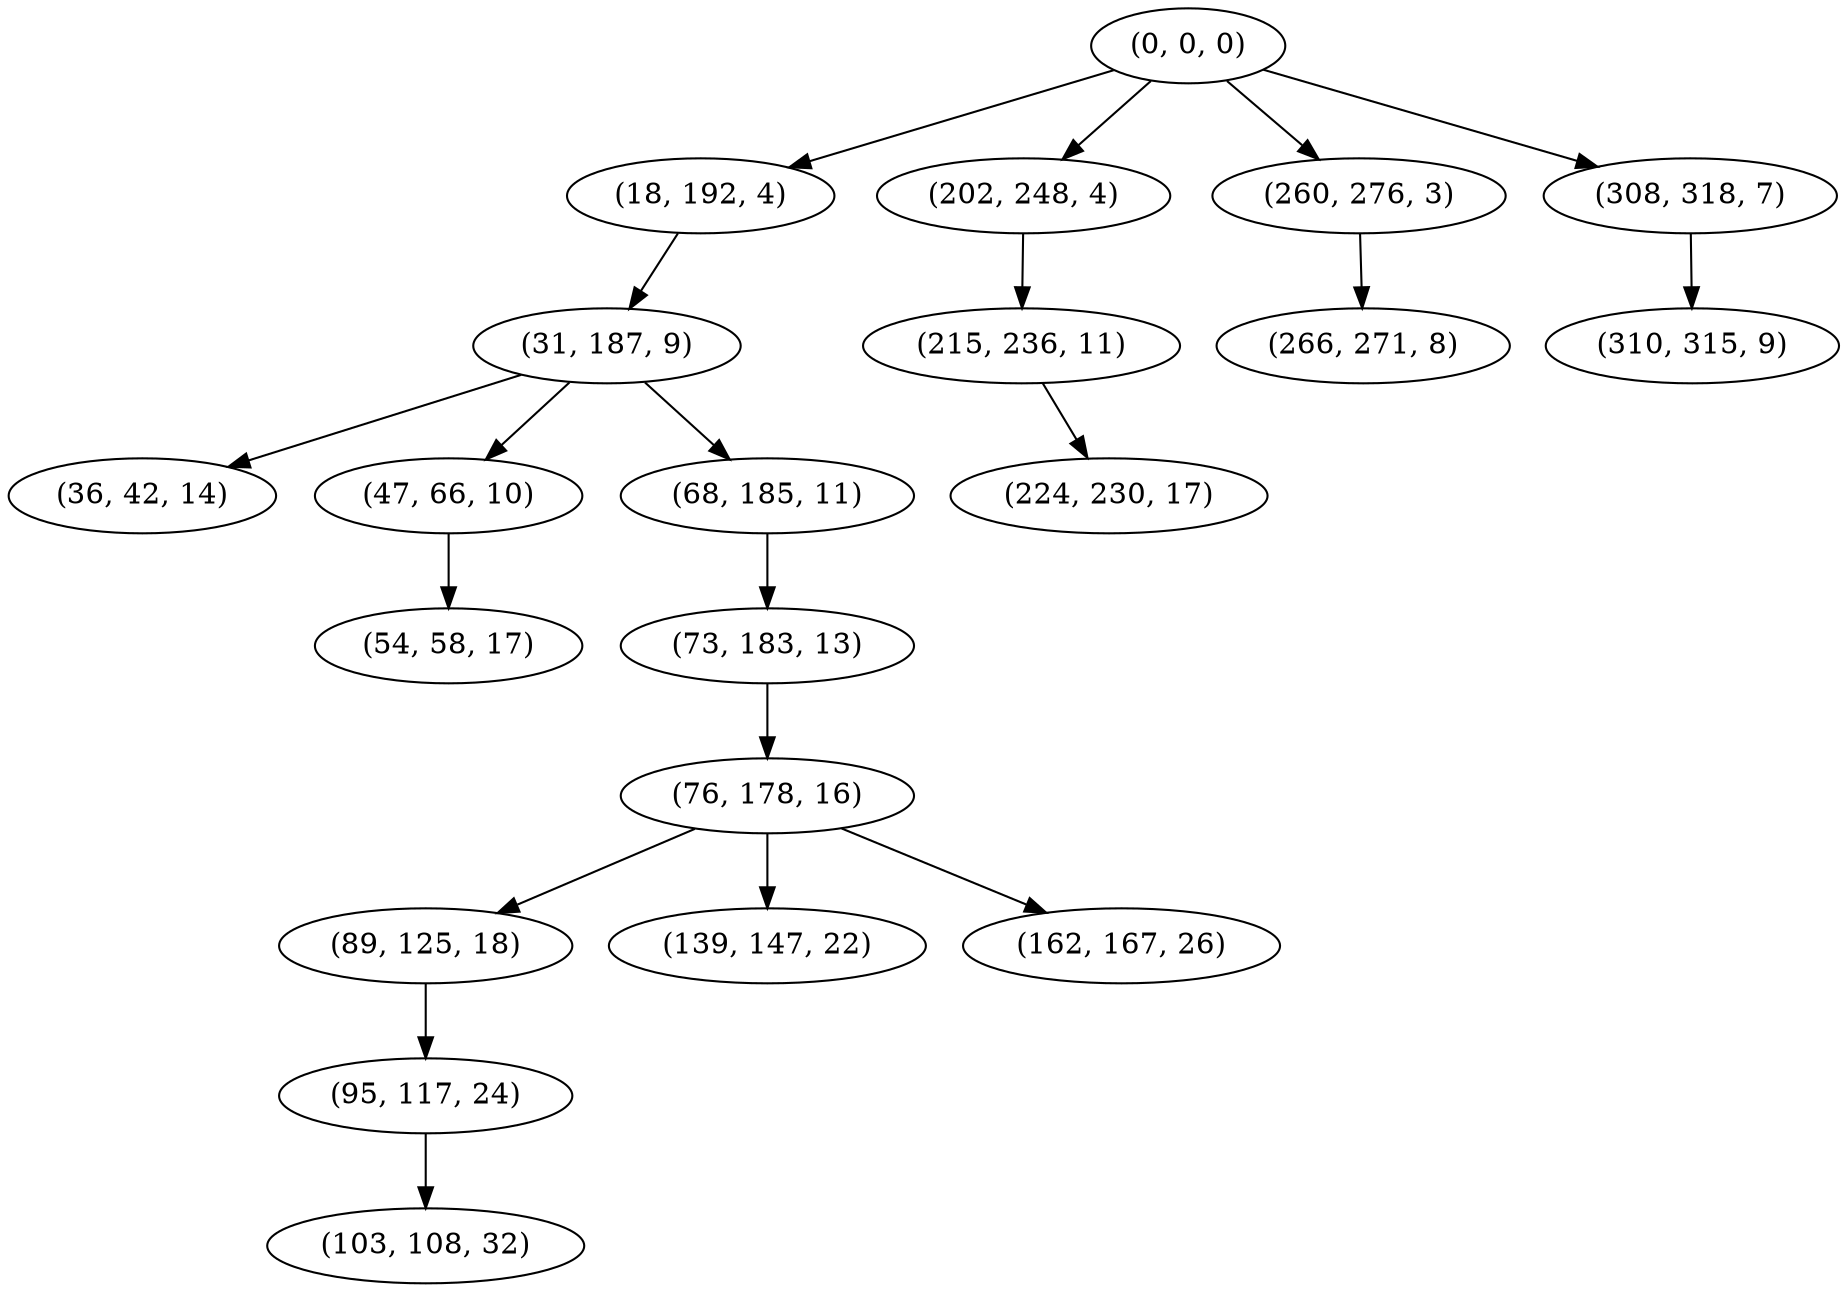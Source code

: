 digraph tree {
    "(0, 0, 0)";
    "(18, 192, 4)";
    "(31, 187, 9)";
    "(36, 42, 14)";
    "(47, 66, 10)";
    "(54, 58, 17)";
    "(68, 185, 11)";
    "(73, 183, 13)";
    "(76, 178, 16)";
    "(89, 125, 18)";
    "(95, 117, 24)";
    "(103, 108, 32)";
    "(139, 147, 22)";
    "(162, 167, 26)";
    "(202, 248, 4)";
    "(215, 236, 11)";
    "(224, 230, 17)";
    "(260, 276, 3)";
    "(266, 271, 8)";
    "(308, 318, 7)";
    "(310, 315, 9)";
    "(0, 0, 0)" -> "(18, 192, 4)";
    "(0, 0, 0)" -> "(202, 248, 4)";
    "(0, 0, 0)" -> "(260, 276, 3)";
    "(0, 0, 0)" -> "(308, 318, 7)";
    "(18, 192, 4)" -> "(31, 187, 9)";
    "(31, 187, 9)" -> "(36, 42, 14)";
    "(31, 187, 9)" -> "(47, 66, 10)";
    "(31, 187, 9)" -> "(68, 185, 11)";
    "(47, 66, 10)" -> "(54, 58, 17)";
    "(68, 185, 11)" -> "(73, 183, 13)";
    "(73, 183, 13)" -> "(76, 178, 16)";
    "(76, 178, 16)" -> "(89, 125, 18)";
    "(76, 178, 16)" -> "(139, 147, 22)";
    "(76, 178, 16)" -> "(162, 167, 26)";
    "(89, 125, 18)" -> "(95, 117, 24)";
    "(95, 117, 24)" -> "(103, 108, 32)";
    "(202, 248, 4)" -> "(215, 236, 11)";
    "(215, 236, 11)" -> "(224, 230, 17)";
    "(260, 276, 3)" -> "(266, 271, 8)";
    "(308, 318, 7)" -> "(310, 315, 9)";
}

